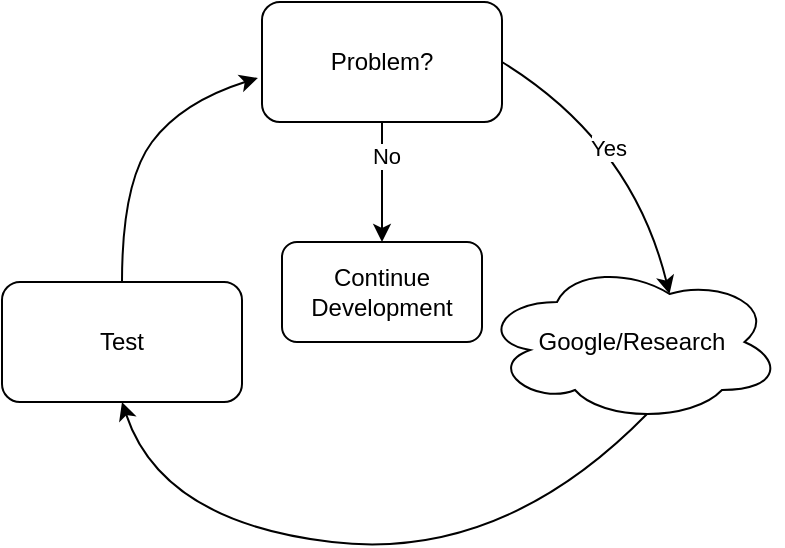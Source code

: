 <mxfile version="15.0.5" type="device"><diagram id="K1c5sypwVLGQfzDi1t0l" name="Page-1"><mxGraphModel dx="460" dy="752" grid="1" gridSize="10" guides="1" tooltips="1" connect="1" arrows="1" fold="1" page="1" pageScale="1" pageWidth="850" pageHeight="1100" math="0" shadow="0"><root><mxCell id="0"/><mxCell id="1" parent="0"/><mxCell id="DKXzdzA7zsTXUOnVBPr2-1" value="Problem?" style="rounded=1;whiteSpace=wrap;html=1;" vertex="1" parent="1"><mxGeometry x="160" y="100" width="120" height="60" as="geometry"/></mxCell><mxCell id="DKXzdzA7zsTXUOnVBPr2-2" value="Google/Research" style="ellipse;shape=cloud;whiteSpace=wrap;html=1;" vertex="1" parent="1"><mxGeometry x="270" y="230" width="150" height="80" as="geometry"/></mxCell><mxCell id="DKXzdzA7zsTXUOnVBPr2-3" value="Test" style="rounded=1;whiteSpace=wrap;html=1;" vertex="1" parent="1"><mxGeometry x="30" y="240" width="120" height="60" as="geometry"/></mxCell><mxCell id="DKXzdzA7zsTXUOnVBPr2-4" value="" style="curved=1;endArrow=classic;html=1;entryX=0.5;entryY=1;entryDx=0;entryDy=0;exitX=0.55;exitY=0.95;exitDx=0;exitDy=0;exitPerimeter=0;" edge="1" parent="1" source="DKXzdzA7zsTXUOnVBPr2-2" target="DKXzdzA7zsTXUOnVBPr2-3"><mxGeometry width="50" height="50" relative="1" as="geometry"><mxPoint x="210" y="410" as="sourcePoint"/><mxPoint x="260" y="360" as="targetPoint"/><Array as="points"><mxPoint x="280" y="380"/><mxPoint x="110" y="360"/></Array></mxGeometry></mxCell><mxCell id="DKXzdzA7zsTXUOnVBPr2-5" value="" style="curved=1;endArrow=classic;html=1;entryX=-0.017;entryY=0.633;entryDx=0;entryDy=0;entryPerimeter=0;exitX=0.5;exitY=0;exitDx=0;exitDy=0;" edge="1" parent="1" source="DKXzdzA7zsTXUOnVBPr2-3" target="DKXzdzA7zsTXUOnVBPr2-1"><mxGeometry width="50" height="50" relative="1" as="geometry"><mxPoint x="210" y="410" as="sourcePoint"/><mxPoint x="260" y="360" as="targetPoint"/><Array as="points"><mxPoint x="90" y="190"/><mxPoint x="120" y="150"/></Array></mxGeometry></mxCell><mxCell id="DKXzdzA7zsTXUOnVBPr2-6" value="" style="curved=1;endArrow=classic;html=1;entryX=0.625;entryY=0.2;entryDx=0;entryDy=0;entryPerimeter=0;exitX=1;exitY=0.5;exitDx=0;exitDy=0;" edge="1" parent="1" source="DKXzdzA7zsTXUOnVBPr2-1" target="DKXzdzA7zsTXUOnVBPr2-2"><mxGeometry width="50" height="50" relative="1" as="geometry"><mxPoint x="210" y="410" as="sourcePoint"/><mxPoint x="260" y="360" as="targetPoint"/><Array as="points"><mxPoint x="345" y="170"/></Array></mxGeometry></mxCell><mxCell id="DKXzdzA7zsTXUOnVBPr2-7" value="Yes" style="edgeLabel;html=1;align=center;verticalAlign=middle;resizable=0;points=[];" vertex="1" connectable="0" parent="DKXzdzA7zsTXUOnVBPr2-6"><mxGeometry x="-0.142" y="-9" relative="1" as="geometry"><mxPoint x="1" as="offset"/></mxGeometry></mxCell><mxCell id="DKXzdzA7zsTXUOnVBPr2-8" value="" style="endArrow=classic;html=1;exitX=0.5;exitY=1;exitDx=0;exitDy=0;entryX=0.5;entryY=0;entryDx=0;entryDy=0;" edge="1" parent="1" source="DKXzdzA7zsTXUOnVBPr2-1" target="DKXzdzA7zsTXUOnVBPr2-9"><mxGeometry width="50" height="50" relative="1" as="geometry"><mxPoint x="210" y="410" as="sourcePoint"/><mxPoint x="220" y="220" as="targetPoint"/></mxGeometry></mxCell><mxCell id="DKXzdzA7zsTXUOnVBPr2-10" value="No" style="edgeLabel;html=1;align=center;verticalAlign=middle;resizable=0;points=[];" vertex="1" connectable="0" parent="DKXzdzA7zsTXUOnVBPr2-8"><mxGeometry x="-0.433" y="2" relative="1" as="geometry"><mxPoint as="offset"/></mxGeometry></mxCell><mxCell id="DKXzdzA7zsTXUOnVBPr2-9" value="Continue Development" style="rounded=1;whiteSpace=wrap;html=1;" vertex="1" parent="1"><mxGeometry x="170" y="220" width="100" height="50" as="geometry"/></mxCell></root></mxGraphModel></diagram></mxfile>